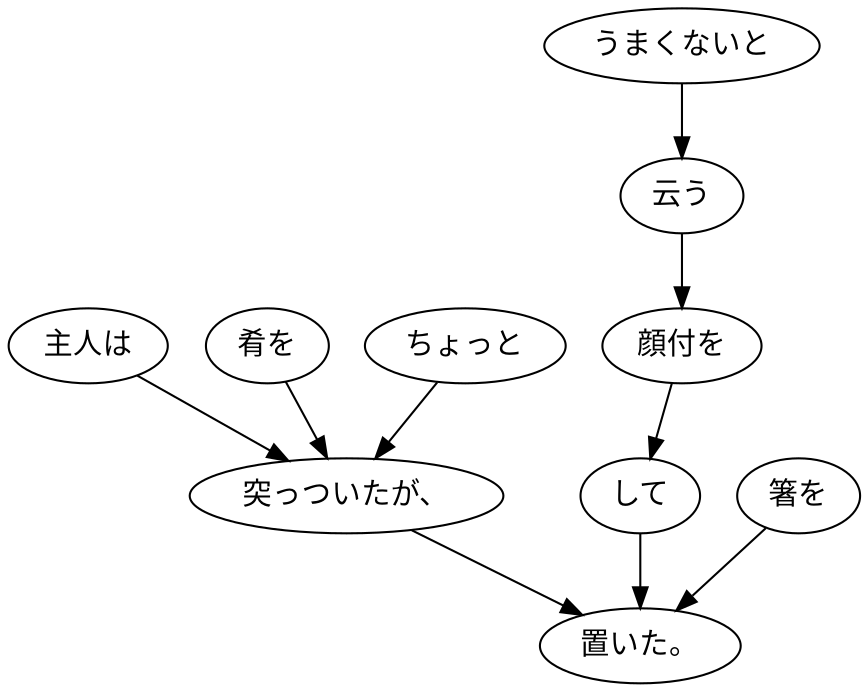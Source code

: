 digraph graph4547 {
	node0 [label="主人は"];
	node1 [label="肴を"];
	node2 [label="ちょっと"];
	node3 [label="突っついたが、"];
	node4 [label="うまくないと"];
	node5 [label="云う"];
	node6 [label="顔付を"];
	node7 [label="して"];
	node8 [label="箸を"];
	node9 [label="置いた。"];
	node0 -> node3;
	node1 -> node3;
	node2 -> node3;
	node3 -> node9;
	node4 -> node5;
	node5 -> node6;
	node6 -> node7;
	node7 -> node9;
	node8 -> node9;
}
